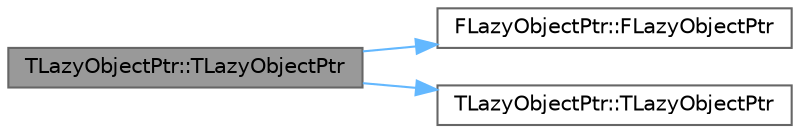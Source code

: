 digraph "TLazyObjectPtr::TLazyObjectPtr"
{
 // INTERACTIVE_SVG=YES
 // LATEX_PDF_SIZE
  bgcolor="transparent";
  edge [fontname=Helvetica,fontsize=10,labelfontname=Helvetica,labelfontsize=10];
  node [fontname=Helvetica,fontsize=10,shape=box,height=0.2,width=0.4];
  rankdir="LR";
  Node1 [id="Node000001",label="TLazyObjectPtr::TLazyObjectPtr",height=0.2,width=0.4,color="gray40", fillcolor="grey60", style="filled", fontcolor="black",tooltip="Construct from another lazy pointer with implicit upcasting allowed."];
  Node1 -> Node2 [id="edge1_Node000001_Node000002",color="steelblue1",style="solid",tooltip=" "];
  Node2 [id="Node000002",label="FLazyObjectPtr::FLazyObjectPtr",height=0.2,width=0.4,color="grey40", fillcolor="white", style="filled",URL="$d2/db5/structFLazyObjectPtr.html#aad02172fe690d25833c388da3e1155f2",tooltip="Default constructor, sets to null."];
  Node1 -> Node3 [id="edge2_Node000001_Node000003",color="steelblue1",style="solid",tooltip=" "];
  Node3 [id="Node000003",label="TLazyObjectPtr::TLazyObjectPtr",height=0.2,width=0.4,color="grey40", fillcolor="white", style="filled",URL="$d5/d73/structTLazyObjectPtr.html#a5726e80ccf35f55d3d54d23c2bf6166f",tooltip=" "];
}
